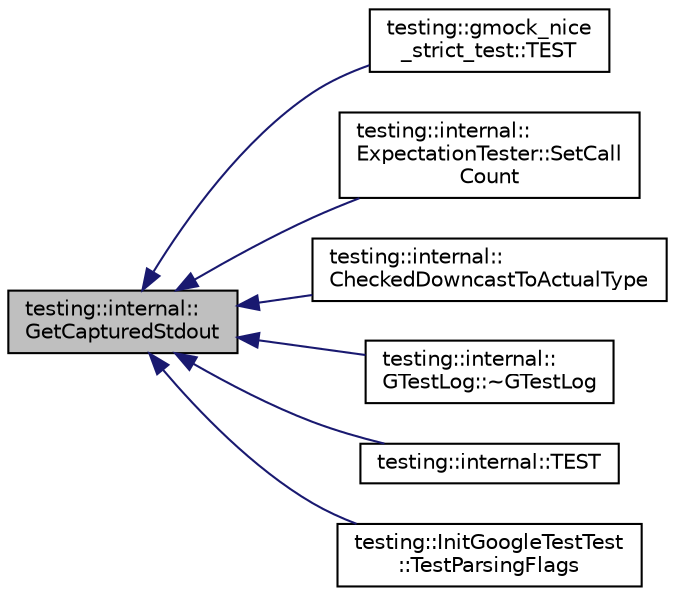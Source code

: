 digraph "testing::internal::GetCapturedStdout"
{
  edge [fontname="Helvetica",fontsize="10",labelfontname="Helvetica",labelfontsize="10"];
  node [fontname="Helvetica",fontsize="10",shape=record];
  rankdir="LR";
  Node913 [label="testing::internal::\lGetCapturedStdout",height=0.2,width=0.4,color="black", fillcolor="grey75", style="filled", fontcolor="black"];
  Node913 -> Node914 [dir="back",color="midnightblue",fontsize="10",style="solid",fontname="Helvetica"];
  Node914 [label="testing::gmock_nice\l_strict_test::TEST",height=0.2,width=0.4,color="black", fillcolor="white", style="filled",URL="$db/df5/namespacetesting_1_1gmock__nice__strict__test.html#a0a43059a52437e547c8fb836008b8e60"];
  Node913 -> Node915 [dir="back",color="midnightblue",fontsize="10",style="solid",fontname="Helvetica"];
  Node915 [label="testing::internal::\lExpectationTester::SetCall\lCount",height=0.2,width=0.4,color="black", fillcolor="white", style="filled",URL="$db/d6d/classtesting_1_1internal_1_1_expectation_tester.html#af5d762355ef83f414c4b0fc14c8fc943"];
  Node913 -> Node916 [dir="back",color="midnightblue",fontsize="10",style="solid",fontname="Helvetica"];
  Node916 [label="testing::internal::\lCheckedDowncastToActualType",height=0.2,width=0.4,color="black", fillcolor="white", style="filled",URL="$d0/da7/namespacetesting_1_1internal.html#abfe9bfb020d38aa4e0e12c001911b22b"];
  Node913 -> Node917 [dir="back",color="midnightblue",fontsize="10",style="solid",fontname="Helvetica"];
  Node917 [label="testing::internal::\lGTestLog::~GTestLog",height=0.2,width=0.4,color="black", fillcolor="white", style="filled",URL="$dd/d9e/classtesting_1_1internal_1_1_g_test_log.html#a978a099703bbaa0f380216e8d7ee03d3"];
  Node913 -> Node918 [dir="back",color="midnightblue",fontsize="10",style="solid",fontname="Helvetica"];
  Node918 [label="testing::internal::TEST",height=0.2,width=0.4,color="black", fillcolor="white", style="filled",URL="$d0/da7/namespacetesting_1_1internal.html#a0b658d88cea3a2fe6775b1b269c0204b"];
  Node913 -> Node919 [dir="back",color="midnightblue",fontsize="10",style="solid",fontname="Helvetica"];
  Node919 [label="testing::InitGoogleTestTest\l::TestParsingFlags",height=0.2,width=0.4,color="black", fillcolor="white", style="filled",URL="$d4/d81/classtesting_1_1_init_google_test_test.html#add290338cf429308d0ab275ae4c46e69"];
}
